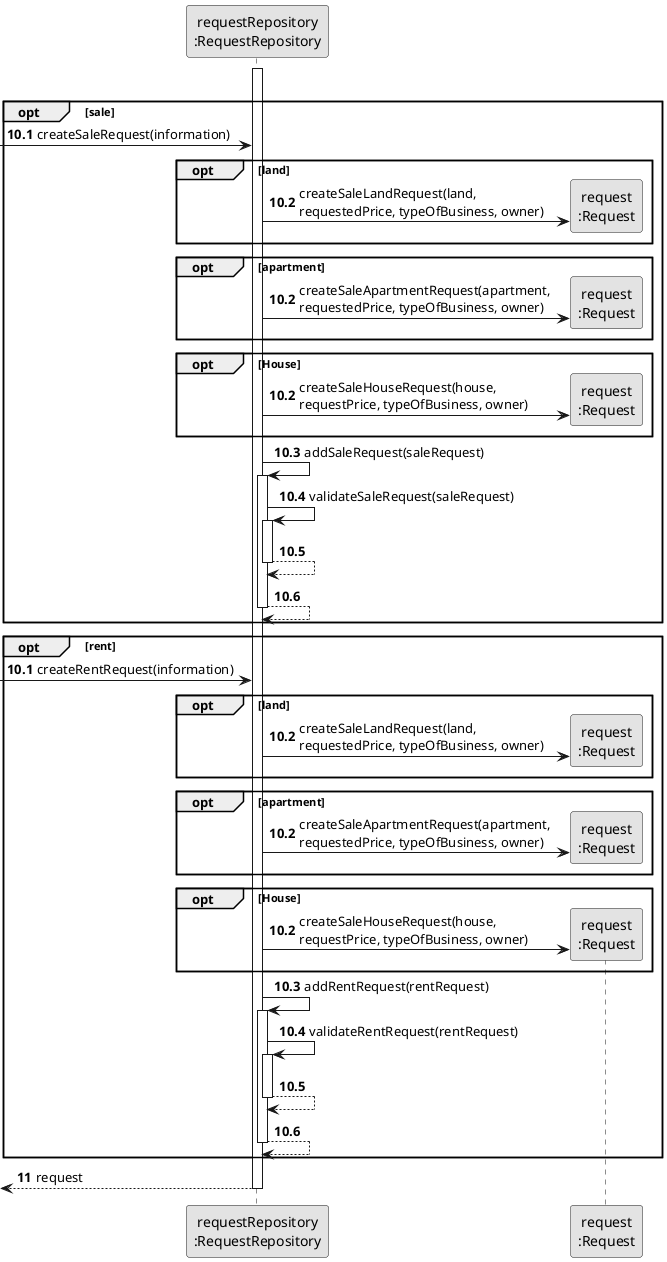 @startuml
skinparam monochrome true
skinparam packageStyle rectangle
skinparam shadowing false

participant "requestRepository\n:RequestRepository" as RequestRepository
participant "request\n:Request" as Request

autonumber 10.1
group Create Request
activate RequestRepository

opt sale
autonumber 10.1
-> RequestRepository: createSaleRequest(information)
opt land

        RequestRepository -> Request**: createSaleLandRequest(land, \nrequestedPrice, typeOfBusiness, owner)
end
autonumber 10.2
opt apartment

        RequestRepository -> Request** : createSaleApartmentRequest(apartment, \nrequestedPrice, typeOfBusiness, owner)
end
autonumber 10.2
opt House

        RequestRepository -> Request** : createSaleHouseRequest(house, \nrequestPrice, typeOfBusiness, owner)
end
            RequestRepository -> RequestRepository: addSaleRequest(saleRequest)
            deactivate Request
        activate RequestRepository
            RequestRepository -> RequestRepository: validateSaleRequest(saleRequest)
            activate RequestRepository
                RequestRepository --> RequestRepository
            deactivate RequestRepository

            RequestRepository --> RequestRepository
        deactivate RequestRepository
    end

opt rent
autonumber 10.1
-> RequestRepository: createRentRequest(information)
opt land

        RequestRepository -> Request**: createSaleLandRequest(land, \nrequestedPrice, typeOfBusiness, owner)
end
autonumber 10.2
opt apartment

        RequestRepository -> Request** : createSaleApartmentRequest(apartment, \nrequestedPrice, typeOfBusiness, owner)
end
autonumber 10.2
opt House

        RequestRepository -> Request** : createSaleHouseRequest(house, \nrequestPrice, typeOfBusiness, owner)
end
                RequestRepository -> RequestRepository: addRentRequest(rentRequest)
                deactivate Request
            activate RequestRepository
                RequestRepository -> RequestRepository: validateRentRequest(rentRequest)
                activate RequestRepository
                    RequestRepository --> RequestRepository
                deactivate RequestRepository

                RequestRepository --> RequestRepository
            deactivate RequestRepository

        end
        autonumber 11
        <-- RequestRepository : request
deactivate RequestRepository

@enduml